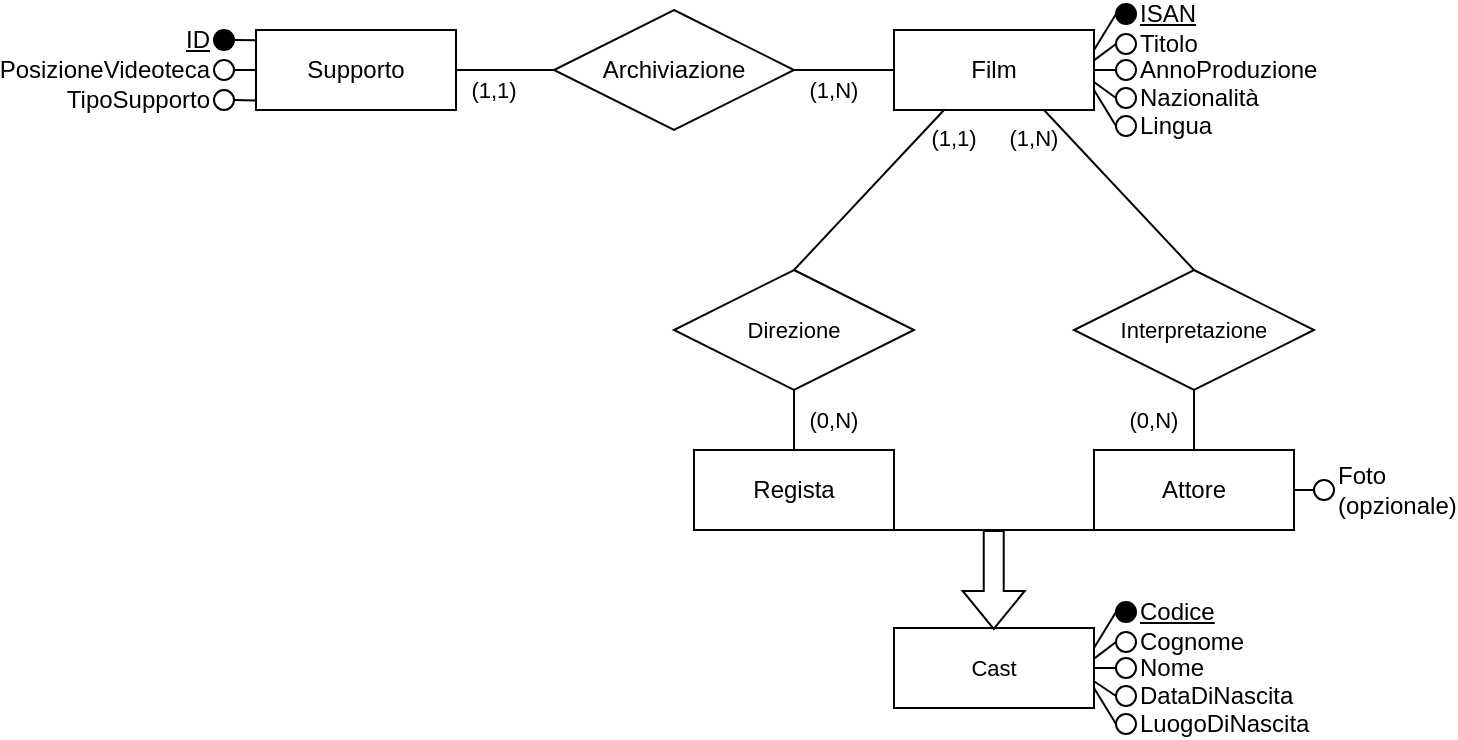 <mxfile version="22.1.11" type="github">
  <diagram id="R2lEEEUBdFMjLlhIrx00" name="Page-1">
    <mxGraphModel dx="1397" dy="790" grid="1" gridSize="10" guides="1" tooltips="1" connect="1" arrows="1" fold="1" page="1" pageScale="1" pageWidth="850" pageHeight="1100" math="0" shadow="0" extFonts="Permanent Marker^https://fonts.googleapis.com/css?family=Permanent+Marker">
      <root>
        <mxCell id="0" />
        <mxCell id="1" parent="0" />
        <mxCell id="VrteXZN0E3ys3nQp2Bep-2" value="Supporto" style="whiteSpace=wrap;html=1;align=center;" vertex="1" parent="1">
          <mxGeometry x="161" y="290" width="100" height="40" as="geometry" />
        </mxCell>
        <mxCell id="VrteXZN0E3ys3nQp2Bep-3" value="Film" style="whiteSpace=wrap;html=1;align=center;" vertex="1" parent="1">
          <mxGeometry x="480" y="290" width="100" height="40" as="geometry" />
        </mxCell>
        <mxCell id="VrteXZN0E3ys3nQp2Bep-115" style="edgeStyle=none;shape=connector;rounded=0;orthogonalLoop=1;jettySize=auto;html=1;exitX=0.5;exitY=1;exitDx=0;exitDy=0;labelBackgroundColor=default;strokeColor=default;align=center;verticalAlign=middle;fontFamily=Helvetica;fontSize=11;fontColor=default;endArrow=none;" edge="1" parent="1" source="VrteXZN0E3ys3nQp2Bep-4">
          <mxGeometry relative="1" as="geometry">
            <mxPoint x="530" y="540.056" as="targetPoint" />
          </mxGeometry>
        </mxCell>
        <mxCell id="VrteXZN0E3ys3nQp2Bep-4" value="Regista" style="whiteSpace=wrap;html=1;align=center;" vertex="1" parent="1">
          <mxGeometry x="380" y="500" width="100" height="40" as="geometry" />
        </mxCell>
        <mxCell id="VrteXZN0E3ys3nQp2Bep-116" style="edgeStyle=none;shape=connector;rounded=0;orthogonalLoop=1;jettySize=auto;html=1;exitX=0.5;exitY=1;exitDx=0;exitDy=0;labelBackgroundColor=default;strokeColor=default;align=center;verticalAlign=middle;fontFamily=Helvetica;fontSize=11;fontColor=default;endArrow=none;" edge="1" parent="1" source="VrteXZN0E3ys3nQp2Bep-5">
          <mxGeometry relative="1" as="geometry">
            <mxPoint x="530" y="540.056" as="targetPoint" />
          </mxGeometry>
        </mxCell>
        <mxCell id="VrteXZN0E3ys3nQp2Bep-125" style="edgeStyle=none;shape=connector;rounded=0;orthogonalLoop=1;jettySize=auto;html=1;exitX=1;exitY=0.5;exitDx=0;exitDy=0;entryX=0;entryY=0.5;entryDx=0;entryDy=0;labelBackgroundColor=default;strokeColor=default;align=center;verticalAlign=middle;fontFamily=Helvetica;fontSize=11;fontColor=default;endArrow=none;" edge="1" parent="1" source="VrteXZN0E3ys3nQp2Bep-5" target="VrteXZN0E3ys3nQp2Bep-92">
          <mxGeometry relative="1" as="geometry" />
        </mxCell>
        <mxCell id="VrteXZN0E3ys3nQp2Bep-5" value="Attore" style="whiteSpace=wrap;html=1;align=center;" vertex="1" parent="1">
          <mxGeometry x="580" y="500" width="100" height="40" as="geometry" />
        </mxCell>
        <mxCell id="VrteXZN0E3ys3nQp2Bep-100" style="edgeStyle=none;shape=connector;rounded=0;orthogonalLoop=1;jettySize=auto;html=1;exitX=1;exitY=0.5;exitDx=0;exitDy=0;entryX=0;entryY=0.5;entryDx=0;entryDy=0;labelBackgroundColor=default;strokeColor=default;align=center;verticalAlign=middle;fontFamily=Helvetica;fontSize=11;fontColor=default;endArrow=none;" edge="1" parent="1" source="VrteXZN0E3ys3nQp2Bep-7" target="VrteXZN0E3ys3nQp2Bep-2">
          <mxGeometry relative="1" as="geometry" />
        </mxCell>
        <mxCell id="VrteXZN0E3ys3nQp2Bep-7" value="PosizioneVideoteca" style="ellipse;whiteSpace=wrap;html=1;align=right;labelPosition=left;verticalLabelPosition=middle;verticalAlign=middle;fillColor=#FFFFFF;strokeColor=default;fillStyle=auto;gradientColor=none;" vertex="1" parent="1">
          <mxGeometry x="140" y="305" width="10" height="10" as="geometry" />
        </mxCell>
        <mxCell id="VrteXZN0E3ys3nQp2Bep-8" value="ID" style="ellipse;whiteSpace=wrap;html=1;align=right;fontStyle=4;labelBackgroundColor=none;labelPosition=left;verticalLabelPosition=middle;verticalAlign=middle;fillColor=#000000;" vertex="1" parent="1">
          <mxGeometry x="140" y="290" width="10" height="10" as="geometry" />
        </mxCell>
        <mxCell id="VrteXZN0E3ys3nQp2Bep-12" value="TipoSupporto" style="ellipse;whiteSpace=wrap;html=1;align=right;labelPosition=left;verticalLabelPosition=middle;verticalAlign=middle;fillColor=#FFFFFF;strokeColor=default;fillStyle=auto;gradientColor=none;" vertex="1" parent="1">
          <mxGeometry x="140" y="320" width="10" height="10" as="geometry" />
        </mxCell>
        <mxCell id="VrteXZN0E3ys3nQp2Bep-56" style="edgeStyle=none;shape=connector;rounded=0;orthogonalLoop=1;jettySize=auto;html=1;exitX=0;exitY=0.5;exitDx=0;exitDy=0;entryX=1;entryY=0.5;entryDx=0;entryDy=0;labelBackgroundColor=default;strokeColor=default;align=center;verticalAlign=middle;fontFamily=Helvetica;fontSize=11;fontColor=default;endArrow=none;" edge="1" parent="1" source="VrteXZN0E3ys3nQp2Bep-20" target="VrteXZN0E3ys3nQp2Bep-2">
          <mxGeometry relative="1" as="geometry" />
        </mxCell>
        <mxCell id="VrteXZN0E3ys3nQp2Bep-57" style="edgeStyle=none;shape=connector;rounded=0;orthogonalLoop=1;jettySize=auto;html=1;exitX=1;exitY=0.5;exitDx=0;exitDy=0;entryX=0;entryY=0.5;entryDx=0;entryDy=0;labelBackgroundColor=default;strokeColor=default;align=center;verticalAlign=middle;fontFamily=Helvetica;fontSize=11;fontColor=default;endArrow=none;" edge="1" parent="1" source="VrteXZN0E3ys3nQp2Bep-20" target="VrteXZN0E3ys3nQp2Bep-3">
          <mxGeometry relative="1" as="geometry" />
        </mxCell>
        <mxCell id="VrteXZN0E3ys3nQp2Bep-20" value="Archiviazione" style="shape=rhombus;perimeter=rhombusPerimeter;whiteSpace=wrap;html=1;align=center;" vertex="1" parent="1">
          <mxGeometry x="310" y="280" width="120" height="60" as="geometry" />
        </mxCell>
        <mxCell id="VrteXZN0E3ys3nQp2Bep-108" style="edgeStyle=none;shape=connector;rounded=0;orthogonalLoop=1;jettySize=auto;html=1;exitX=0;exitY=0.5;exitDx=0;exitDy=0;entryX=1;entryY=0.25;entryDx=0;entryDy=0;labelBackgroundColor=default;strokeColor=default;align=center;verticalAlign=middle;fontFamily=Helvetica;fontSize=11;fontColor=default;endArrow=none;" edge="1" parent="1" source="VrteXZN0E3ys3nQp2Bep-32" target="VrteXZN0E3ys3nQp2Bep-3">
          <mxGeometry relative="1" as="geometry" />
        </mxCell>
        <mxCell id="VrteXZN0E3ys3nQp2Bep-32" value="ISAN" style="ellipse;whiteSpace=wrap;html=1;align=left;fontStyle=4;labelBackgroundColor=none;labelPosition=right;verticalLabelPosition=middle;verticalAlign=middle;fillColor=#000000;" vertex="1" parent="1">
          <mxGeometry x="591" y="277" width="10" height="10" as="geometry" />
        </mxCell>
        <mxCell id="VrteXZN0E3ys3nQp2Bep-33" value="Titolo" style="ellipse;whiteSpace=wrap;html=1;align=left;labelPosition=right;verticalLabelPosition=middle;verticalAlign=middle;fillColor=#FFFFFF;strokeColor=default;fillStyle=auto;gradientColor=none;" vertex="1" parent="1">
          <mxGeometry x="591" y="292" width="10" height="10" as="geometry" />
        </mxCell>
        <mxCell id="VrteXZN0E3ys3nQp2Bep-111" style="edgeStyle=none;shape=connector;rounded=0;orthogonalLoop=1;jettySize=auto;html=1;exitX=0;exitY=0.5;exitDx=0;exitDy=0;entryX=1;entryY=0.5;entryDx=0;entryDy=0;labelBackgroundColor=default;strokeColor=default;align=center;verticalAlign=middle;fontFamily=Helvetica;fontSize=11;fontColor=default;endArrow=none;" edge="1" parent="1" source="VrteXZN0E3ys3nQp2Bep-34" target="VrteXZN0E3ys3nQp2Bep-3">
          <mxGeometry relative="1" as="geometry" />
        </mxCell>
        <mxCell id="VrteXZN0E3ys3nQp2Bep-34" value="AnnoProduzione" style="ellipse;whiteSpace=wrap;html=1;align=left;labelPosition=right;verticalLabelPosition=middle;verticalAlign=middle;fillColor=#FFFFFF;strokeColor=default;fillStyle=auto;gradientColor=none;" vertex="1" parent="1">
          <mxGeometry x="591" y="305" width="10" height="10" as="geometry" />
        </mxCell>
        <mxCell id="VrteXZN0E3ys3nQp2Bep-35" value="Nazionalità" style="ellipse;whiteSpace=wrap;html=1;align=left;labelPosition=right;verticalLabelPosition=middle;verticalAlign=middle;fillColor=#FFFFFF;strokeColor=default;fillStyle=auto;gradientColor=none;" vertex="1" parent="1">
          <mxGeometry x="591" y="319" width="10" height="10" as="geometry" />
        </mxCell>
        <mxCell id="VrteXZN0E3ys3nQp2Bep-109" style="edgeStyle=none;shape=connector;rounded=0;orthogonalLoop=1;jettySize=auto;html=1;exitX=0;exitY=0.5;exitDx=0;exitDy=0;entryX=1;entryY=0.75;entryDx=0;entryDy=0;labelBackgroundColor=default;strokeColor=default;align=center;verticalAlign=middle;fontFamily=Helvetica;fontSize=11;fontColor=default;endArrow=none;" edge="1" parent="1" source="VrteXZN0E3ys3nQp2Bep-36" target="VrteXZN0E3ys3nQp2Bep-3">
          <mxGeometry relative="1" as="geometry" />
        </mxCell>
        <mxCell id="VrteXZN0E3ys3nQp2Bep-36" value="Lingua" style="ellipse;whiteSpace=wrap;html=1;align=left;labelPosition=right;verticalLabelPosition=middle;verticalAlign=middle;fillColor=#FFFFFF;strokeColor=default;fillStyle=auto;gradientColor=none;" vertex="1" parent="1">
          <mxGeometry x="591" y="333" width="10" height="10" as="geometry" />
        </mxCell>
        <mxCell id="VrteXZN0E3ys3nQp2Bep-64" style="edgeStyle=none;shape=connector;rounded=0;orthogonalLoop=1;jettySize=auto;html=1;exitX=0.5;exitY=0;exitDx=0;exitDy=0;entryX=0.75;entryY=1;entryDx=0;entryDy=0;labelBackgroundColor=default;strokeColor=default;align=center;verticalAlign=middle;fontFamily=Helvetica;fontSize=11;fontColor=default;endArrow=none;" edge="1" parent="1" source="VrteXZN0E3ys3nQp2Bep-61" target="VrteXZN0E3ys3nQp2Bep-3">
          <mxGeometry relative="1" as="geometry" />
        </mxCell>
        <mxCell id="VrteXZN0E3ys3nQp2Bep-66" style="edgeStyle=none;shape=connector;rounded=0;orthogonalLoop=1;jettySize=auto;html=1;exitX=0.5;exitY=1;exitDx=0;exitDy=0;entryX=0.5;entryY=0;entryDx=0;entryDy=0;labelBackgroundColor=default;strokeColor=default;align=center;verticalAlign=middle;fontFamily=Helvetica;fontSize=11;fontColor=default;endArrow=none;" edge="1" parent="1" source="VrteXZN0E3ys3nQp2Bep-61" target="VrteXZN0E3ys3nQp2Bep-5">
          <mxGeometry relative="1" as="geometry" />
        </mxCell>
        <mxCell id="VrteXZN0E3ys3nQp2Bep-61" value="Interpretazione" style="shape=rhombus;perimeter=rhombusPerimeter;whiteSpace=wrap;html=1;align=center;fontFamily=Helvetica;fontSize=11;fontColor=default;" vertex="1" parent="1">
          <mxGeometry x="570" y="410" width="120" height="60" as="geometry" />
        </mxCell>
        <mxCell id="VrteXZN0E3ys3nQp2Bep-63" style="edgeStyle=none;shape=connector;rounded=0;orthogonalLoop=1;jettySize=auto;html=1;exitX=0.5;exitY=0;exitDx=0;exitDy=0;entryX=0.25;entryY=1;entryDx=0;entryDy=0;labelBackgroundColor=default;strokeColor=default;align=center;verticalAlign=middle;fontFamily=Helvetica;fontSize=11;fontColor=default;endArrow=none;" edge="1" parent="1" source="VrteXZN0E3ys3nQp2Bep-62" target="VrteXZN0E3ys3nQp2Bep-3">
          <mxGeometry relative="1" as="geometry" />
        </mxCell>
        <mxCell id="VrteXZN0E3ys3nQp2Bep-65" style="edgeStyle=none;shape=connector;rounded=0;orthogonalLoop=1;jettySize=auto;html=1;exitX=0.5;exitY=1;exitDx=0;exitDy=0;entryX=0.5;entryY=0;entryDx=0;entryDy=0;labelBackgroundColor=default;strokeColor=default;align=center;verticalAlign=middle;fontFamily=Helvetica;fontSize=11;fontColor=default;endArrow=none;" edge="1" parent="1" source="VrteXZN0E3ys3nQp2Bep-62" target="VrteXZN0E3ys3nQp2Bep-4">
          <mxGeometry relative="1" as="geometry" />
        </mxCell>
        <mxCell id="VrteXZN0E3ys3nQp2Bep-62" value="Direzione" style="shape=rhombus;perimeter=rhombusPerimeter;whiteSpace=wrap;html=1;align=center;fontFamily=Helvetica;fontSize=11;fontColor=default;" vertex="1" parent="1">
          <mxGeometry x="370" y="410" width="120" height="60" as="geometry" />
        </mxCell>
        <mxCell id="VrteXZN0E3ys3nQp2Bep-68" value="(1,1)" style="text;html=1;strokeColor=none;fillColor=none;align=center;verticalAlign=middle;whiteSpace=wrap;rounded=0;fontSize=11;fontFamily=Helvetica;fontColor=default;" vertex="1" parent="1">
          <mxGeometry x="480" y="329" width="60" height="30" as="geometry" />
        </mxCell>
        <mxCell id="VrteXZN0E3ys3nQp2Bep-69" value="(0,N)" style="text;html=1;strokeColor=none;fillColor=none;align=center;verticalAlign=middle;whiteSpace=wrap;rounded=0;fontSize=11;fontFamily=Helvetica;fontColor=default;" vertex="1" parent="1">
          <mxGeometry x="420" y="470" width="60" height="30" as="geometry" />
        </mxCell>
        <mxCell id="VrteXZN0E3ys3nQp2Bep-70" value="(1,1)" style="text;html=1;strokeColor=none;fillColor=none;align=center;verticalAlign=middle;whiteSpace=wrap;rounded=0;fontSize=11;fontFamily=Helvetica;fontColor=default;" vertex="1" parent="1">
          <mxGeometry x="250" y="305" width="60" height="30" as="geometry" />
        </mxCell>
        <mxCell id="VrteXZN0E3ys3nQp2Bep-71" value="(1,N)" style="text;html=1;strokeColor=none;fillColor=none;align=center;verticalAlign=middle;whiteSpace=wrap;rounded=0;movable=1;resizable=1;rotatable=1;deletable=1;editable=1;locked=0;connectable=1;fontSize=11;fontFamily=Helvetica;fontColor=default;" vertex="1" parent="1">
          <mxGeometry x="520" y="329" width="60" height="30" as="geometry" />
        </mxCell>
        <mxCell id="VrteXZN0E3ys3nQp2Bep-72" value="(0,N)" style="text;html=1;strokeColor=none;fillColor=none;align=center;verticalAlign=middle;whiteSpace=wrap;rounded=0;fontSize=11;fontFamily=Helvetica;fontColor=default;" vertex="1" parent="1">
          <mxGeometry x="580" y="470" width="60" height="30" as="geometry" />
        </mxCell>
        <mxCell id="VrteXZN0E3ys3nQp2Bep-117" style="edgeStyle=none;shape=connector;rounded=0;orthogonalLoop=1;jettySize=auto;html=1;exitX=0.5;exitY=0;exitDx=0;exitDy=0;labelBackgroundColor=default;strokeColor=default;align=center;verticalAlign=middle;fontFamily=Helvetica;fontSize=11;fontColor=default;endArrow=none;" edge="1" parent="1" source="VrteXZN0E3ys3nQp2Bep-73">
          <mxGeometry relative="1" as="geometry">
            <mxPoint x="530.056" y="590" as="targetPoint" />
          </mxGeometry>
        </mxCell>
        <mxCell id="VrteXZN0E3ys3nQp2Bep-119" style="edgeStyle=none;shape=connector;rounded=0;orthogonalLoop=1;jettySize=auto;html=1;exitX=1;exitY=0.25;exitDx=0;exitDy=0;entryX=0;entryY=0.5;entryDx=0;entryDy=0;labelBackgroundColor=default;strokeColor=default;align=center;verticalAlign=middle;fontFamily=Helvetica;fontSize=11;fontColor=default;endArrow=none;" edge="1" parent="1" source="VrteXZN0E3ys3nQp2Bep-73" target="VrteXZN0E3ys3nQp2Bep-85">
          <mxGeometry relative="1" as="geometry" />
        </mxCell>
        <mxCell id="VrteXZN0E3ys3nQp2Bep-120" style="edgeStyle=none;shape=connector;rounded=0;orthogonalLoop=1;jettySize=auto;html=1;exitX=1;exitY=0.75;exitDx=0;exitDy=0;entryX=0;entryY=0.5;entryDx=0;entryDy=0;labelBackgroundColor=default;strokeColor=default;align=center;verticalAlign=middle;fontFamily=Helvetica;fontSize=11;fontColor=default;endArrow=none;" edge="1" parent="1" source="VrteXZN0E3ys3nQp2Bep-73" target="VrteXZN0E3ys3nQp2Bep-89">
          <mxGeometry relative="1" as="geometry" />
        </mxCell>
        <mxCell id="VrteXZN0E3ys3nQp2Bep-73" value="Cast" style="whiteSpace=wrap;html=1;align=center;fontFamily=Helvetica;fontSize=11;fontColor=default;allowArrows=1;snapToPoint=0;noLabel=0;" vertex="1" parent="1">
          <mxGeometry x="480" y="589" width="100" height="40" as="geometry" />
        </mxCell>
        <mxCell id="VrteXZN0E3ys3nQp2Bep-85" value="Codice" style="ellipse;whiteSpace=wrap;html=1;align=left;fontStyle=4;labelBackgroundColor=none;labelPosition=right;verticalLabelPosition=middle;verticalAlign=middle;fillColor=#000000;" vertex="1" parent="1">
          <mxGeometry x="591" y="576" width="10" height="10" as="geometry" />
        </mxCell>
        <mxCell id="VrteXZN0E3ys3nQp2Bep-86" value="Cognome" style="ellipse;whiteSpace=wrap;html=1;align=left;labelPosition=right;verticalLabelPosition=middle;verticalAlign=middle;fillColor=#FFFFFF;strokeColor=default;fillStyle=auto;gradientColor=none;" vertex="1" parent="1">
          <mxGeometry x="591" y="591" width="10" height="10" as="geometry" />
        </mxCell>
        <mxCell id="VrteXZN0E3ys3nQp2Bep-118" style="edgeStyle=none;shape=connector;rounded=0;orthogonalLoop=1;jettySize=auto;html=1;exitX=0;exitY=0.5;exitDx=0;exitDy=0;entryX=1;entryY=0.5;entryDx=0;entryDy=0;labelBackgroundColor=default;strokeColor=default;align=center;verticalAlign=middle;fontFamily=Helvetica;fontSize=11;fontColor=default;endArrow=none;" edge="1" parent="1" source="VrteXZN0E3ys3nQp2Bep-87" target="VrteXZN0E3ys3nQp2Bep-73">
          <mxGeometry relative="1" as="geometry" />
        </mxCell>
        <mxCell id="VrteXZN0E3ys3nQp2Bep-87" value="Nome" style="ellipse;whiteSpace=wrap;html=1;align=left;labelPosition=right;verticalLabelPosition=middle;verticalAlign=middle;fillColor=#FFFFFF;strokeColor=default;fillStyle=auto;gradientColor=none;" vertex="1" parent="1">
          <mxGeometry x="591" y="604" width="10" height="10" as="geometry" />
        </mxCell>
        <mxCell id="VrteXZN0E3ys3nQp2Bep-88" value="DataDiNascita" style="ellipse;whiteSpace=wrap;html=1;align=left;labelPosition=right;verticalLabelPosition=middle;verticalAlign=middle;fillColor=#FFFFFF;strokeColor=default;fillStyle=auto;gradientColor=none;" vertex="1" parent="1">
          <mxGeometry x="591" y="618" width="10" height="10" as="geometry" />
        </mxCell>
        <mxCell id="VrteXZN0E3ys3nQp2Bep-89" value="LuogoDiNascita" style="ellipse;whiteSpace=wrap;html=1;align=left;labelPosition=right;verticalLabelPosition=middle;verticalAlign=middle;fillColor=#FFFFFF;strokeColor=default;fillStyle=auto;gradientColor=none;" vertex="1" parent="1">
          <mxGeometry x="591" y="632" width="10" height="10" as="geometry" />
        </mxCell>
        <mxCell id="VrteXZN0E3ys3nQp2Bep-92" value="Foto (opzionale)" style="ellipse;whiteSpace=wrap;html=1;align=left;labelPosition=right;verticalLabelPosition=middle;verticalAlign=middle;fillColor=#FFFFFF;strokeColor=default;fillStyle=auto;gradientColor=none;" vertex="1" parent="1">
          <mxGeometry x="690" y="515" width="10" height="10" as="geometry" />
        </mxCell>
        <mxCell id="VrteXZN0E3ys3nQp2Bep-101" style="edgeStyle=none;shape=connector;rounded=0;orthogonalLoop=1;jettySize=auto;html=1;exitX=1;exitY=0.5;exitDx=0;exitDy=0;entryX=-0.002;entryY=0.88;entryDx=0;entryDy=0;entryPerimeter=0;labelBackgroundColor=default;strokeColor=default;align=center;verticalAlign=middle;fontFamily=Helvetica;fontSize=11;fontColor=default;endArrow=none;" edge="1" parent="1" source="VrteXZN0E3ys3nQp2Bep-12" target="VrteXZN0E3ys3nQp2Bep-2">
          <mxGeometry relative="1" as="geometry" />
        </mxCell>
        <mxCell id="VrteXZN0E3ys3nQp2Bep-102" style="edgeStyle=none;shape=connector;rounded=0;orthogonalLoop=1;jettySize=auto;html=1;exitX=1;exitY=0.5;exitDx=0;exitDy=0;entryX=0;entryY=0.128;entryDx=0;entryDy=0;entryPerimeter=0;labelBackgroundColor=default;strokeColor=default;align=center;verticalAlign=middle;fontFamily=Helvetica;fontSize=11;fontColor=default;endArrow=none;" edge="1" parent="1" source="VrteXZN0E3ys3nQp2Bep-8" target="VrteXZN0E3ys3nQp2Bep-2">
          <mxGeometry relative="1" as="geometry" />
        </mxCell>
        <mxCell id="VrteXZN0E3ys3nQp2Bep-104" value="(1,N)" style="text;html=1;strokeColor=none;fillColor=none;align=center;verticalAlign=middle;whiteSpace=wrap;rounded=0;movable=1;resizable=1;rotatable=1;deletable=1;editable=1;locked=0;connectable=1;fontSize=11;fontFamily=Helvetica;fontColor=default;" vertex="1" parent="1">
          <mxGeometry x="420" y="305" width="60" height="30" as="geometry" />
        </mxCell>
        <mxCell id="VrteXZN0E3ys3nQp2Bep-112" style="edgeStyle=none;shape=connector;rounded=0;orthogonalLoop=1;jettySize=auto;html=1;exitX=0;exitY=0.5;exitDx=0;exitDy=0;entryX=0.998;entryY=0.383;entryDx=0;entryDy=0;entryPerimeter=0;labelBackgroundColor=default;strokeColor=default;align=center;verticalAlign=middle;fontFamily=Helvetica;fontSize=11;fontColor=default;endArrow=none;" edge="1" parent="1" source="VrteXZN0E3ys3nQp2Bep-33" target="VrteXZN0E3ys3nQp2Bep-3">
          <mxGeometry relative="1" as="geometry" />
        </mxCell>
        <mxCell id="VrteXZN0E3ys3nQp2Bep-113" style="edgeStyle=none;shape=connector;rounded=0;orthogonalLoop=1;jettySize=auto;html=1;exitX=0;exitY=0.5;exitDx=0;exitDy=0;entryX=0.998;entryY=0.647;entryDx=0;entryDy=0;entryPerimeter=0;labelBackgroundColor=default;strokeColor=default;align=center;verticalAlign=middle;fontFamily=Helvetica;fontSize=11;fontColor=default;endArrow=none;" edge="1" parent="1" source="VrteXZN0E3ys3nQp2Bep-35" target="VrteXZN0E3ys3nQp2Bep-3">
          <mxGeometry relative="1" as="geometry" />
        </mxCell>
        <mxCell id="VrteXZN0E3ys3nQp2Bep-75" value="" style="shape=flexArrow;endArrow=classic;rounded=0;html=1;labelBackgroundColor=default;strokeColor=default;align=center;verticalAlign=middle;fontFamily=Helvetica;fontSize=11;fontColor=default;snapToPoint=0;" edge="1" parent="1">
          <mxGeometry width="50" height="50" relative="1" as="geometry">
            <mxPoint x="529.86" y="540" as="sourcePoint" />
            <mxPoint x="529.86" y="590" as="targetPoint" />
            <Array as="points" />
          </mxGeometry>
        </mxCell>
        <mxCell id="VrteXZN0E3ys3nQp2Bep-121" style="edgeStyle=none;shape=connector;rounded=0;orthogonalLoop=1;jettySize=auto;html=1;exitX=0;exitY=0.5;exitDx=0;exitDy=0;entryX=1.004;entryY=0.672;entryDx=0;entryDy=0;entryPerimeter=0;labelBackgroundColor=default;strokeColor=default;align=center;verticalAlign=middle;fontFamily=Helvetica;fontSize=11;fontColor=default;endArrow=none;" edge="1" parent="1" source="VrteXZN0E3ys3nQp2Bep-88" target="VrteXZN0E3ys3nQp2Bep-73">
          <mxGeometry relative="1" as="geometry" />
        </mxCell>
        <mxCell id="VrteXZN0E3ys3nQp2Bep-124" style="edgeStyle=none;shape=connector;rounded=0;orthogonalLoop=1;jettySize=auto;html=1;exitX=0;exitY=0.5;exitDx=0;exitDy=0;entryX=1.004;entryY=0.376;entryDx=0;entryDy=0;entryPerimeter=0;labelBackgroundColor=default;strokeColor=default;align=center;verticalAlign=middle;fontFamily=Helvetica;fontSize=11;fontColor=default;endArrow=none;" edge="1" parent="1" source="VrteXZN0E3ys3nQp2Bep-86" target="VrteXZN0E3ys3nQp2Bep-73">
          <mxGeometry relative="1" as="geometry" />
        </mxCell>
      </root>
    </mxGraphModel>
  </diagram>
</mxfile>

